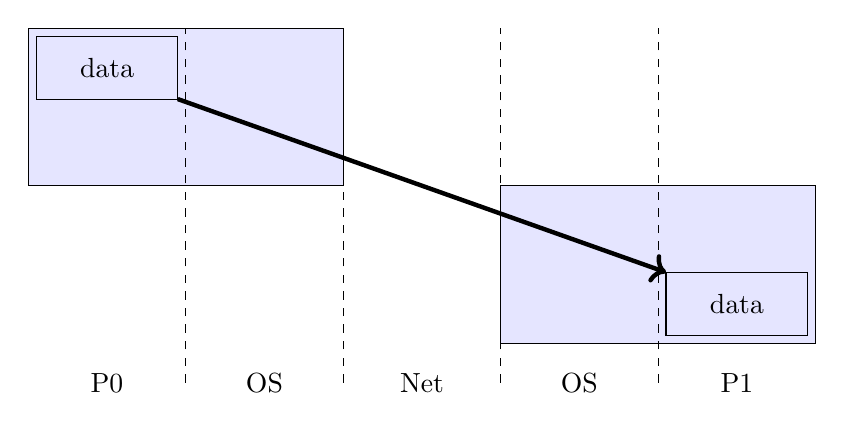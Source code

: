 \begin{tikzpicture}
  \draw[fill=blue!10] (0,4) rectangle (4,2);
  \draw[fill=blue!10] (6,2) rectangle (10,0);
  \draw (0.1,3.9) rectangle (1.9,3.1);
  \draw (8.1,0.9) rectangle (9.9,0.1);
  \node at (1,3.5) {data};
  \node at (9,0.5) {data};
  \draw[dashed] (2,-0.5) -- (2,4);
  \draw[dashed] (4,-0.5) -- (4,4);
  \draw[dashed] (6,-0.5) -- (6,4);
  \draw[dashed] (8,-0.5) -- (8,4);
  \node at (1,-0.5) {P0};
  \node at (3,-0.5) {OS};
  \node at (5,-0.5) {Net};
  \node at (7,-0.5) {OS};
  \node at (9,-0.5) {P1};
  \draw [ultra thick,->] (1.9,3.1) -- (8.1,0.9);
\end{tikzpicture}
